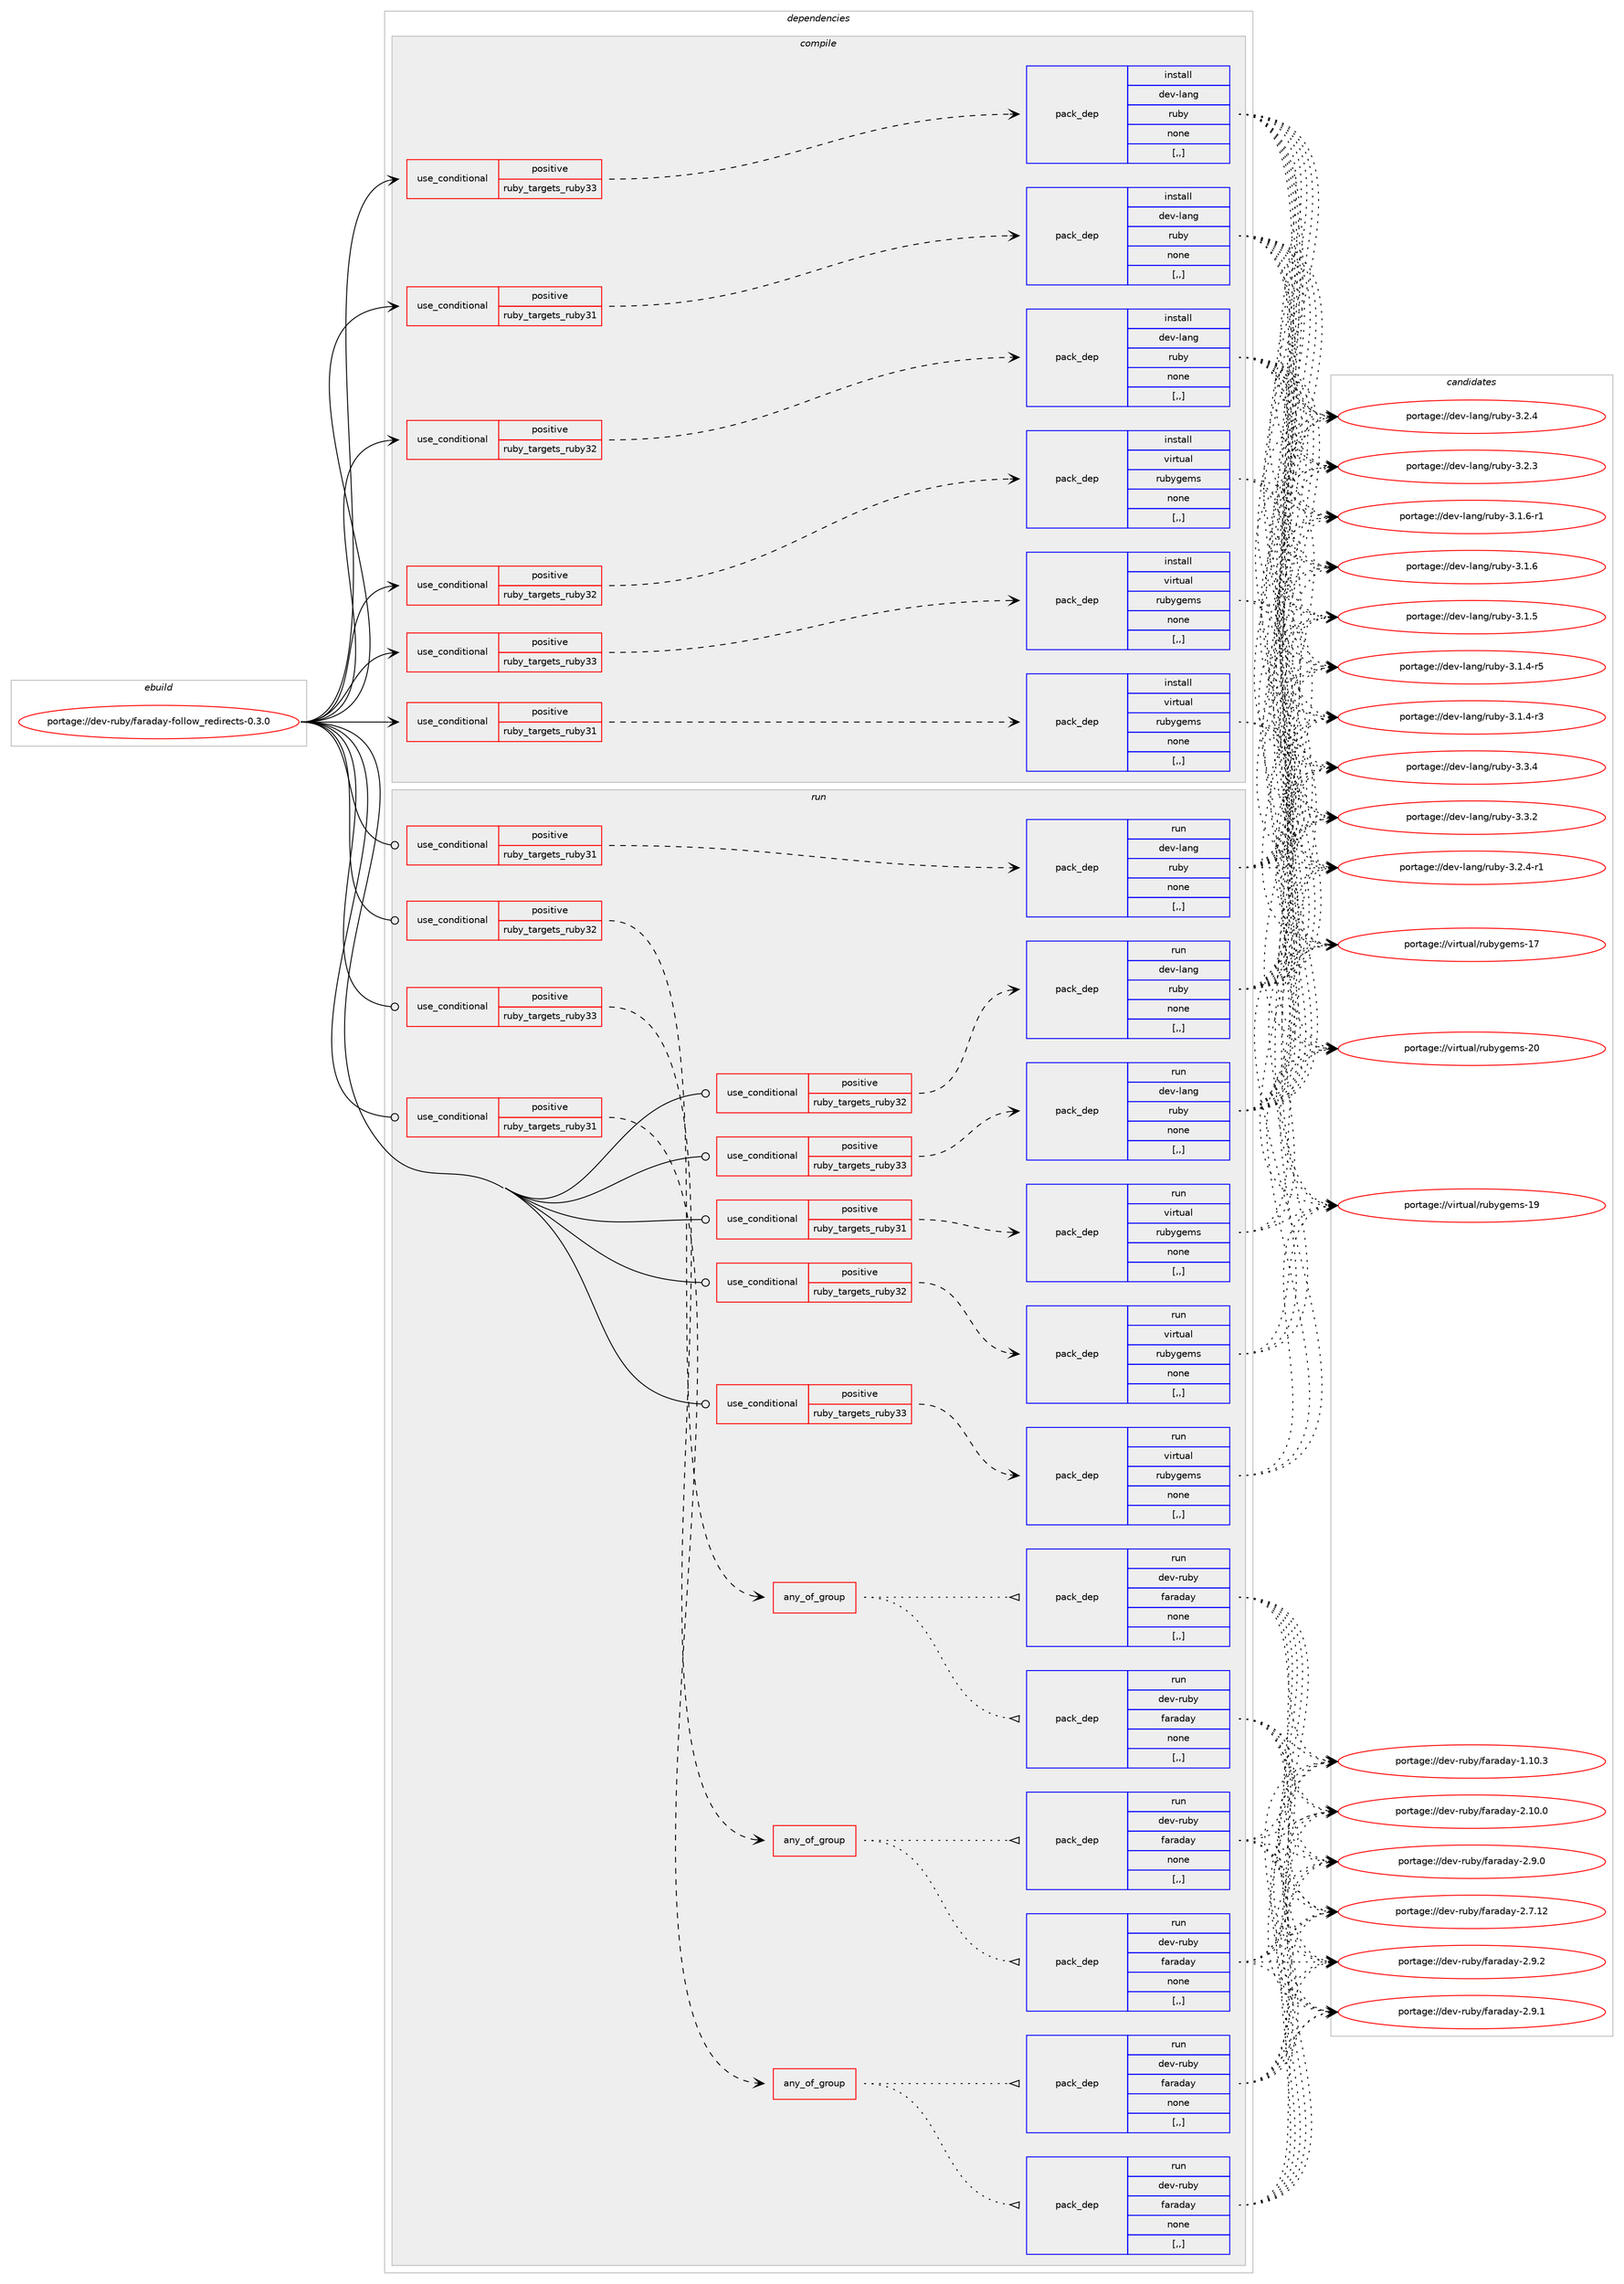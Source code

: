 digraph prolog {

# *************
# Graph options
# *************

newrank=true;
concentrate=true;
compound=true;
graph [rankdir=LR,fontname=Helvetica,fontsize=10,ranksep=1.5];#, ranksep=2.5, nodesep=0.2];
edge  [arrowhead=vee];
node  [fontname=Helvetica,fontsize=10];

# **********
# The ebuild
# **********

subgraph cluster_leftcol {
color=gray;
label=<<i>ebuild</i>>;
id [label="portage://dev-ruby/faraday-follow_redirects-0.3.0", color=red, width=4, href="../dev-ruby/faraday-follow_redirects-0.3.0.svg"];
}

# ****************
# The dependencies
# ****************

subgraph cluster_midcol {
color=gray;
label=<<i>dependencies</i>>;
subgraph cluster_compile {
fillcolor="#eeeeee";
style=filled;
label=<<i>compile</i>>;
subgraph cond47486 {
dependency183129 [label=<<TABLE BORDER="0" CELLBORDER="1" CELLSPACING="0" CELLPADDING="4"><TR><TD ROWSPAN="3" CELLPADDING="10">use_conditional</TD></TR><TR><TD>positive</TD></TR><TR><TD>ruby_targets_ruby31</TD></TR></TABLE>>, shape=none, color=red];
subgraph pack134314 {
dependency183130 [label=<<TABLE BORDER="0" CELLBORDER="1" CELLSPACING="0" CELLPADDING="4" WIDTH="220"><TR><TD ROWSPAN="6" CELLPADDING="30">pack_dep</TD></TR><TR><TD WIDTH="110">install</TD></TR><TR><TD>dev-lang</TD></TR><TR><TD>ruby</TD></TR><TR><TD>none</TD></TR><TR><TD>[,,]</TD></TR></TABLE>>, shape=none, color=blue];
}
dependency183129:e -> dependency183130:w [weight=20,style="dashed",arrowhead="vee"];
}
id:e -> dependency183129:w [weight=20,style="solid",arrowhead="vee"];
subgraph cond47487 {
dependency183131 [label=<<TABLE BORDER="0" CELLBORDER="1" CELLSPACING="0" CELLPADDING="4"><TR><TD ROWSPAN="3" CELLPADDING="10">use_conditional</TD></TR><TR><TD>positive</TD></TR><TR><TD>ruby_targets_ruby31</TD></TR></TABLE>>, shape=none, color=red];
subgraph pack134315 {
dependency183132 [label=<<TABLE BORDER="0" CELLBORDER="1" CELLSPACING="0" CELLPADDING="4" WIDTH="220"><TR><TD ROWSPAN="6" CELLPADDING="30">pack_dep</TD></TR><TR><TD WIDTH="110">install</TD></TR><TR><TD>virtual</TD></TR><TR><TD>rubygems</TD></TR><TR><TD>none</TD></TR><TR><TD>[,,]</TD></TR></TABLE>>, shape=none, color=blue];
}
dependency183131:e -> dependency183132:w [weight=20,style="dashed",arrowhead="vee"];
}
id:e -> dependency183131:w [weight=20,style="solid",arrowhead="vee"];
subgraph cond47488 {
dependency183133 [label=<<TABLE BORDER="0" CELLBORDER="1" CELLSPACING="0" CELLPADDING="4"><TR><TD ROWSPAN="3" CELLPADDING="10">use_conditional</TD></TR><TR><TD>positive</TD></TR><TR><TD>ruby_targets_ruby32</TD></TR></TABLE>>, shape=none, color=red];
subgraph pack134316 {
dependency183134 [label=<<TABLE BORDER="0" CELLBORDER="1" CELLSPACING="0" CELLPADDING="4" WIDTH="220"><TR><TD ROWSPAN="6" CELLPADDING="30">pack_dep</TD></TR><TR><TD WIDTH="110">install</TD></TR><TR><TD>dev-lang</TD></TR><TR><TD>ruby</TD></TR><TR><TD>none</TD></TR><TR><TD>[,,]</TD></TR></TABLE>>, shape=none, color=blue];
}
dependency183133:e -> dependency183134:w [weight=20,style="dashed",arrowhead="vee"];
}
id:e -> dependency183133:w [weight=20,style="solid",arrowhead="vee"];
subgraph cond47489 {
dependency183135 [label=<<TABLE BORDER="0" CELLBORDER="1" CELLSPACING="0" CELLPADDING="4"><TR><TD ROWSPAN="3" CELLPADDING="10">use_conditional</TD></TR><TR><TD>positive</TD></TR><TR><TD>ruby_targets_ruby32</TD></TR></TABLE>>, shape=none, color=red];
subgraph pack134317 {
dependency183136 [label=<<TABLE BORDER="0" CELLBORDER="1" CELLSPACING="0" CELLPADDING="4" WIDTH="220"><TR><TD ROWSPAN="6" CELLPADDING="30">pack_dep</TD></TR><TR><TD WIDTH="110">install</TD></TR><TR><TD>virtual</TD></TR><TR><TD>rubygems</TD></TR><TR><TD>none</TD></TR><TR><TD>[,,]</TD></TR></TABLE>>, shape=none, color=blue];
}
dependency183135:e -> dependency183136:w [weight=20,style="dashed",arrowhead="vee"];
}
id:e -> dependency183135:w [weight=20,style="solid",arrowhead="vee"];
subgraph cond47490 {
dependency183137 [label=<<TABLE BORDER="0" CELLBORDER="1" CELLSPACING="0" CELLPADDING="4"><TR><TD ROWSPAN="3" CELLPADDING="10">use_conditional</TD></TR><TR><TD>positive</TD></TR><TR><TD>ruby_targets_ruby33</TD></TR></TABLE>>, shape=none, color=red];
subgraph pack134318 {
dependency183138 [label=<<TABLE BORDER="0" CELLBORDER="1" CELLSPACING="0" CELLPADDING="4" WIDTH="220"><TR><TD ROWSPAN="6" CELLPADDING="30">pack_dep</TD></TR><TR><TD WIDTH="110">install</TD></TR><TR><TD>dev-lang</TD></TR><TR><TD>ruby</TD></TR><TR><TD>none</TD></TR><TR><TD>[,,]</TD></TR></TABLE>>, shape=none, color=blue];
}
dependency183137:e -> dependency183138:w [weight=20,style="dashed",arrowhead="vee"];
}
id:e -> dependency183137:w [weight=20,style="solid",arrowhead="vee"];
subgraph cond47491 {
dependency183139 [label=<<TABLE BORDER="0" CELLBORDER="1" CELLSPACING="0" CELLPADDING="4"><TR><TD ROWSPAN="3" CELLPADDING="10">use_conditional</TD></TR><TR><TD>positive</TD></TR><TR><TD>ruby_targets_ruby33</TD></TR></TABLE>>, shape=none, color=red];
subgraph pack134319 {
dependency183140 [label=<<TABLE BORDER="0" CELLBORDER="1" CELLSPACING="0" CELLPADDING="4" WIDTH="220"><TR><TD ROWSPAN="6" CELLPADDING="30">pack_dep</TD></TR><TR><TD WIDTH="110">install</TD></TR><TR><TD>virtual</TD></TR><TR><TD>rubygems</TD></TR><TR><TD>none</TD></TR><TR><TD>[,,]</TD></TR></TABLE>>, shape=none, color=blue];
}
dependency183139:e -> dependency183140:w [weight=20,style="dashed",arrowhead="vee"];
}
id:e -> dependency183139:w [weight=20,style="solid",arrowhead="vee"];
}
subgraph cluster_compileandrun {
fillcolor="#eeeeee";
style=filled;
label=<<i>compile and run</i>>;
}
subgraph cluster_run {
fillcolor="#eeeeee";
style=filled;
label=<<i>run</i>>;
subgraph cond47492 {
dependency183141 [label=<<TABLE BORDER="0" CELLBORDER="1" CELLSPACING="0" CELLPADDING="4"><TR><TD ROWSPAN="3" CELLPADDING="10">use_conditional</TD></TR><TR><TD>positive</TD></TR><TR><TD>ruby_targets_ruby31</TD></TR></TABLE>>, shape=none, color=red];
subgraph any1179 {
dependency183142 [label=<<TABLE BORDER="0" CELLBORDER="1" CELLSPACING="0" CELLPADDING="4"><TR><TD CELLPADDING="10">any_of_group</TD></TR></TABLE>>, shape=none, color=red];subgraph pack134320 {
dependency183143 [label=<<TABLE BORDER="0" CELLBORDER="1" CELLSPACING="0" CELLPADDING="4" WIDTH="220"><TR><TD ROWSPAN="6" CELLPADDING="30">pack_dep</TD></TR><TR><TD WIDTH="110">run</TD></TR><TR><TD>dev-ruby</TD></TR><TR><TD>faraday</TD></TR><TR><TD>none</TD></TR><TR><TD>[,,]</TD></TR></TABLE>>, shape=none, color=blue];
}
dependency183142:e -> dependency183143:w [weight=20,style="dotted",arrowhead="oinv"];
subgraph pack134321 {
dependency183144 [label=<<TABLE BORDER="0" CELLBORDER="1" CELLSPACING="0" CELLPADDING="4" WIDTH="220"><TR><TD ROWSPAN="6" CELLPADDING="30">pack_dep</TD></TR><TR><TD WIDTH="110">run</TD></TR><TR><TD>dev-ruby</TD></TR><TR><TD>faraday</TD></TR><TR><TD>none</TD></TR><TR><TD>[,,]</TD></TR></TABLE>>, shape=none, color=blue];
}
dependency183142:e -> dependency183144:w [weight=20,style="dotted",arrowhead="oinv"];
}
dependency183141:e -> dependency183142:w [weight=20,style="dashed",arrowhead="vee"];
}
id:e -> dependency183141:w [weight=20,style="solid",arrowhead="odot"];
subgraph cond47493 {
dependency183145 [label=<<TABLE BORDER="0" CELLBORDER="1" CELLSPACING="0" CELLPADDING="4"><TR><TD ROWSPAN="3" CELLPADDING="10">use_conditional</TD></TR><TR><TD>positive</TD></TR><TR><TD>ruby_targets_ruby31</TD></TR></TABLE>>, shape=none, color=red];
subgraph pack134322 {
dependency183146 [label=<<TABLE BORDER="0" CELLBORDER="1" CELLSPACING="0" CELLPADDING="4" WIDTH="220"><TR><TD ROWSPAN="6" CELLPADDING="30">pack_dep</TD></TR><TR><TD WIDTH="110">run</TD></TR><TR><TD>dev-lang</TD></TR><TR><TD>ruby</TD></TR><TR><TD>none</TD></TR><TR><TD>[,,]</TD></TR></TABLE>>, shape=none, color=blue];
}
dependency183145:e -> dependency183146:w [weight=20,style="dashed",arrowhead="vee"];
}
id:e -> dependency183145:w [weight=20,style="solid",arrowhead="odot"];
subgraph cond47494 {
dependency183147 [label=<<TABLE BORDER="0" CELLBORDER="1" CELLSPACING="0" CELLPADDING="4"><TR><TD ROWSPAN="3" CELLPADDING="10">use_conditional</TD></TR><TR><TD>positive</TD></TR><TR><TD>ruby_targets_ruby31</TD></TR></TABLE>>, shape=none, color=red];
subgraph pack134323 {
dependency183148 [label=<<TABLE BORDER="0" CELLBORDER="1" CELLSPACING="0" CELLPADDING="4" WIDTH="220"><TR><TD ROWSPAN="6" CELLPADDING="30">pack_dep</TD></TR><TR><TD WIDTH="110">run</TD></TR><TR><TD>virtual</TD></TR><TR><TD>rubygems</TD></TR><TR><TD>none</TD></TR><TR><TD>[,,]</TD></TR></TABLE>>, shape=none, color=blue];
}
dependency183147:e -> dependency183148:w [weight=20,style="dashed",arrowhead="vee"];
}
id:e -> dependency183147:w [weight=20,style="solid",arrowhead="odot"];
subgraph cond47495 {
dependency183149 [label=<<TABLE BORDER="0" CELLBORDER="1" CELLSPACING="0" CELLPADDING="4"><TR><TD ROWSPAN="3" CELLPADDING="10">use_conditional</TD></TR><TR><TD>positive</TD></TR><TR><TD>ruby_targets_ruby32</TD></TR></TABLE>>, shape=none, color=red];
subgraph any1180 {
dependency183150 [label=<<TABLE BORDER="0" CELLBORDER="1" CELLSPACING="0" CELLPADDING="4"><TR><TD CELLPADDING="10">any_of_group</TD></TR></TABLE>>, shape=none, color=red];subgraph pack134324 {
dependency183151 [label=<<TABLE BORDER="0" CELLBORDER="1" CELLSPACING="0" CELLPADDING="4" WIDTH="220"><TR><TD ROWSPAN="6" CELLPADDING="30">pack_dep</TD></TR><TR><TD WIDTH="110">run</TD></TR><TR><TD>dev-ruby</TD></TR><TR><TD>faraday</TD></TR><TR><TD>none</TD></TR><TR><TD>[,,]</TD></TR></TABLE>>, shape=none, color=blue];
}
dependency183150:e -> dependency183151:w [weight=20,style="dotted",arrowhead="oinv"];
subgraph pack134325 {
dependency183152 [label=<<TABLE BORDER="0" CELLBORDER="1" CELLSPACING="0" CELLPADDING="4" WIDTH="220"><TR><TD ROWSPAN="6" CELLPADDING="30">pack_dep</TD></TR><TR><TD WIDTH="110">run</TD></TR><TR><TD>dev-ruby</TD></TR><TR><TD>faraday</TD></TR><TR><TD>none</TD></TR><TR><TD>[,,]</TD></TR></TABLE>>, shape=none, color=blue];
}
dependency183150:e -> dependency183152:w [weight=20,style="dotted",arrowhead="oinv"];
}
dependency183149:e -> dependency183150:w [weight=20,style="dashed",arrowhead="vee"];
}
id:e -> dependency183149:w [weight=20,style="solid",arrowhead="odot"];
subgraph cond47496 {
dependency183153 [label=<<TABLE BORDER="0" CELLBORDER="1" CELLSPACING="0" CELLPADDING="4"><TR><TD ROWSPAN="3" CELLPADDING="10">use_conditional</TD></TR><TR><TD>positive</TD></TR><TR><TD>ruby_targets_ruby32</TD></TR></TABLE>>, shape=none, color=red];
subgraph pack134326 {
dependency183154 [label=<<TABLE BORDER="0" CELLBORDER="1" CELLSPACING="0" CELLPADDING="4" WIDTH="220"><TR><TD ROWSPAN="6" CELLPADDING="30">pack_dep</TD></TR><TR><TD WIDTH="110">run</TD></TR><TR><TD>dev-lang</TD></TR><TR><TD>ruby</TD></TR><TR><TD>none</TD></TR><TR><TD>[,,]</TD></TR></TABLE>>, shape=none, color=blue];
}
dependency183153:e -> dependency183154:w [weight=20,style="dashed",arrowhead="vee"];
}
id:e -> dependency183153:w [weight=20,style="solid",arrowhead="odot"];
subgraph cond47497 {
dependency183155 [label=<<TABLE BORDER="0" CELLBORDER="1" CELLSPACING="0" CELLPADDING="4"><TR><TD ROWSPAN="3" CELLPADDING="10">use_conditional</TD></TR><TR><TD>positive</TD></TR><TR><TD>ruby_targets_ruby32</TD></TR></TABLE>>, shape=none, color=red];
subgraph pack134327 {
dependency183156 [label=<<TABLE BORDER="0" CELLBORDER="1" CELLSPACING="0" CELLPADDING="4" WIDTH="220"><TR><TD ROWSPAN="6" CELLPADDING="30">pack_dep</TD></TR><TR><TD WIDTH="110">run</TD></TR><TR><TD>virtual</TD></TR><TR><TD>rubygems</TD></TR><TR><TD>none</TD></TR><TR><TD>[,,]</TD></TR></TABLE>>, shape=none, color=blue];
}
dependency183155:e -> dependency183156:w [weight=20,style="dashed",arrowhead="vee"];
}
id:e -> dependency183155:w [weight=20,style="solid",arrowhead="odot"];
subgraph cond47498 {
dependency183157 [label=<<TABLE BORDER="0" CELLBORDER="1" CELLSPACING="0" CELLPADDING="4"><TR><TD ROWSPAN="3" CELLPADDING="10">use_conditional</TD></TR><TR><TD>positive</TD></TR><TR><TD>ruby_targets_ruby33</TD></TR></TABLE>>, shape=none, color=red];
subgraph any1181 {
dependency183158 [label=<<TABLE BORDER="0" CELLBORDER="1" CELLSPACING="0" CELLPADDING="4"><TR><TD CELLPADDING="10">any_of_group</TD></TR></TABLE>>, shape=none, color=red];subgraph pack134328 {
dependency183159 [label=<<TABLE BORDER="0" CELLBORDER="1" CELLSPACING="0" CELLPADDING="4" WIDTH="220"><TR><TD ROWSPAN="6" CELLPADDING="30">pack_dep</TD></TR><TR><TD WIDTH="110">run</TD></TR><TR><TD>dev-ruby</TD></TR><TR><TD>faraday</TD></TR><TR><TD>none</TD></TR><TR><TD>[,,]</TD></TR></TABLE>>, shape=none, color=blue];
}
dependency183158:e -> dependency183159:w [weight=20,style="dotted",arrowhead="oinv"];
subgraph pack134329 {
dependency183160 [label=<<TABLE BORDER="0" CELLBORDER="1" CELLSPACING="0" CELLPADDING="4" WIDTH="220"><TR><TD ROWSPAN="6" CELLPADDING="30">pack_dep</TD></TR><TR><TD WIDTH="110">run</TD></TR><TR><TD>dev-ruby</TD></TR><TR><TD>faraday</TD></TR><TR><TD>none</TD></TR><TR><TD>[,,]</TD></TR></TABLE>>, shape=none, color=blue];
}
dependency183158:e -> dependency183160:w [weight=20,style="dotted",arrowhead="oinv"];
}
dependency183157:e -> dependency183158:w [weight=20,style="dashed",arrowhead="vee"];
}
id:e -> dependency183157:w [weight=20,style="solid",arrowhead="odot"];
subgraph cond47499 {
dependency183161 [label=<<TABLE BORDER="0" CELLBORDER="1" CELLSPACING="0" CELLPADDING="4"><TR><TD ROWSPAN="3" CELLPADDING="10">use_conditional</TD></TR><TR><TD>positive</TD></TR><TR><TD>ruby_targets_ruby33</TD></TR></TABLE>>, shape=none, color=red];
subgraph pack134330 {
dependency183162 [label=<<TABLE BORDER="0" CELLBORDER="1" CELLSPACING="0" CELLPADDING="4" WIDTH="220"><TR><TD ROWSPAN="6" CELLPADDING="30">pack_dep</TD></TR><TR><TD WIDTH="110">run</TD></TR><TR><TD>dev-lang</TD></TR><TR><TD>ruby</TD></TR><TR><TD>none</TD></TR><TR><TD>[,,]</TD></TR></TABLE>>, shape=none, color=blue];
}
dependency183161:e -> dependency183162:w [weight=20,style="dashed",arrowhead="vee"];
}
id:e -> dependency183161:w [weight=20,style="solid",arrowhead="odot"];
subgraph cond47500 {
dependency183163 [label=<<TABLE BORDER="0" CELLBORDER="1" CELLSPACING="0" CELLPADDING="4"><TR><TD ROWSPAN="3" CELLPADDING="10">use_conditional</TD></TR><TR><TD>positive</TD></TR><TR><TD>ruby_targets_ruby33</TD></TR></TABLE>>, shape=none, color=red];
subgraph pack134331 {
dependency183164 [label=<<TABLE BORDER="0" CELLBORDER="1" CELLSPACING="0" CELLPADDING="4" WIDTH="220"><TR><TD ROWSPAN="6" CELLPADDING="30">pack_dep</TD></TR><TR><TD WIDTH="110">run</TD></TR><TR><TD>virtual</TD></TR><TR><TD>rubygems</TD></TR><TR><TD>none</TD></TR><TR><TD>[,,]</TD></TR></TABLE>>, shape=none, color=blue];
}
dependency183163:e -> dependency183164:w [weight=20,style="dashed",arrowhead="vee"];
}
id:e -> dependency183163:w [weight=20,style="solid",arrowhead="odot"];
}
}

# **************
# The candidates
# **************

subgraph cluster_choices {
rank=same;
color=gray;
label=<<i>candidates</i>>;

subgraph choice134314 {
color=black;
nodesep=1;
choice10010111845108971101034711411798121455146514652 [label="portage://dev-lang/ruby-3.3.4", color=red, width=4,href="../dev-lang/ruby-3.3.4.svg"];
choice10010111845108971101034711411798121455146514650 [label="portage://dev-lang/ruby-3.3.2", color=red, width=4,href="../dev-lang/ruby-3.3.2.svg"];
choice100101118451089711010347114117981214551465046524511449 [label="portage://dev-lang/ruby-3.2.4-r1", color=red, width=4,href="../dev-lang/ruby-3.2.4-r1.svg"];
choice10010111845108971101034711411798121455146504652 [label="portage://dev-lang/ruby-3.2.4", color=red, width=4,href="../dev-lang/ruby-3.2.4.svg"];
choice10010111845108971101034711411798121455146504651 [label="portage://dev-lang/ruby-3.2.3", color=red, width=4,href="../dev-lang/ruby-3.2.3.svg"];
choice100101118451089711010347114117981214551464946544511449 [label="portage://dev-lang/ruby-3.1.6-r1", color=red, width=4,href="../dev-lang/ruby-3.1.6-r1.svg"];
choice10010111845108971101034711411798121455146494654 [label="portage://dev-lang/ruby-3.1.6", color=red, width=4,href="../dev-lang/ruby-3.1.6.svg"];
choice10010111845108971101034711411798121455146494653 [label="portage://dev-lang/ruby-3.1.5", color=red, width=4,href="../dev-lang/ruby-3.1.5.svg"];
choice100101118451089711010347114117981214551464946524511453 [label="portage://dev-lang/ruby-3.1.4-r5", color=red, width=4,href="../dev-lang/ruby-3.1.4-r5.svg"];
choice100101118451089711010347114117981214551464946524511451 [label="portage://dev-lang/ruby-3.1.4-r3", color=red, width=4,href="../dev-lang/ruby-3.1.4-r3.svg"];
dependency183130:e -> choice10010111845108971101034711411798121455146514652:w [style=dotted,weight="100"];
dependency183130:e -> choice10010111845108971101034711411798121455146514650:w [style=dotted,weight="100"];
dependency183130:e -> choice100101118451089711010347114117981214551465046524511449:w [style=dotted,weight="100"];
dependency183130:e -> choice10010111845108971101034711411798121455146504652:w [style=dotted,weight="100"];
dependency183130:e -> choice10010111845108971101034711411798121455146504651:w [style=dotted,weight="100"];
dependency183130:e -> choice100101118451089711010347114117981214551464946544511449:w [style=dotted,weight="100"];
dependency183130:e -> choice10010111845108971101034711411798121455146494654:w [style=dotted,weight="100"];
dependency183130:e -> choice10010111845108971101034711411798121455146494653:w [style=dotted,weight="100"];
dependency183130:e -> choice100101118451089711010347114117981214551464946524511453:w [style=dotted,weight="100"];
dependency183130:e -> choice100101118451089711010347114117981214551464946524511451:w [style=dotted,weight="100"];
}
subgraph choice134315 {
color=black;
nodesep=1;
choice118105114116117971084711411798121103101109115455048 [label="portage://virtual/rubygems-20", color=red, width=4,href="../virtual/rubygems-20.svg"];
choice118105114116117971084711411798121103101109115454957 [label="portage://virtual/rubygems-19", color=red, width=4,href="../virtual/rubygems-19.svg"];
choice118105114116117971084711411798121103101109115454955 [label="portage://virtual/rubygems-17", color=red, width=4,href="../virtual/rubygems-17.svg"];
dependency183132:e -> choice118105114116117971084711411798121103101109115455048:w [style=dotted,weight="100"];
dependency183132:e -> choice118105114116117971084711411798121103101109115454957:w [style=dotted,weight="100"];
dependency183132:e -> choice118105114116117971084711411798121103101109115454955:w [style=dotted,weight="100"];
}
subgraph choice134316 {
color=black;
nodesep=1;
choice10010111845108971101034711411798121455146514652 [label="portage://dev-lang/ruby-3.3.4", color=red, width=4,href="../dev-lang/ruby-3.3.4.svg"];
choice10010111845108971101034711411798121455146514650 [label="portage://dev-lang/ruby-3.3.2", color=red, width=4,href="../dev-lang/ruby-3.3.2.svg"];
choice100101118451089711010347114117981214551465046524511449 [label="portage://dev-lang/ruby-3.2.4-r1", color=red, width=4,href="../dev-lang/ruby-3.2.4-r1.svg"];
choice10010111845108971101034711411798121455146504652 [label="portage://dev-lang/ruby-3.2.4", color=red, width=4,href="../dev-lang/ruby-3.2.4.svg"];
choice10010111845108971101034711411798121455146504651 [label="portage://dev-lang/ruby-3.2.3", color=red, width=4,href="../dev-lang/ruby-3.2.3.svg"];
choice100101118451089711010347114117981214551464946544511449 [label="portage://dev-lang/ruby-3.1.6-r1", color=red, width=4,href="../dev-lang/ruby-3.1.6-r1.svg"];
choice10010111845108971101034711411798121455146494654 [label="portage://dev-lang/ruby-3.1.6", color=red, width=4,href="../dev-lang/ruby-3.1.6.svg"];
choice10010111845108971101034711411798121455146494653 [label="portage://dev-lang/ruby-3.1.5", color=red, width=4,href="../dev-lang/ruby-3.1.5.svg"];
choice100101118451089711010347114117981214551464946524511453 [label="portage://dev-lang/ruby-3.1.4-r5", color=red, width=4,href="../dev-lang/ruby-3.1.4-r5.svg"];
choice100101118451089711010347114117981214551464946524511451 [label="portage://dev-lang/ruby-3.1.4-r3", color=red, width=4,href="../dev-lang/ruby-3.1.4-r3.svg"];
dependency183134:e -> choice10010111845108971101034711411798121455146514652:w [style=dotted,weight="100"];
dependency183134:e -> choice10010111845108971101034711411798121455146514650:w [style=dotted,weight="100"];
dependency183134:e -> choice100101118451089711010347114117981214551465046524511449:w [style=dotted,weight="100"];
dependency183134:e -> choice10010111845108971101034711411798121455146504652:w [style=dotted,weight="100"];
dependency183134:e -> choice10010111845108971101034711411798121455146504651:w [style=dotted,weight="100"];
dependency183134:e -> choice100101118451089711010347114117981214551464946544511449:w [style=dotted,weight="100"];
dependency183134:e -> choice10010111845108971101034711411798121455146494654:w [style=dotted,weight="100"];
dependency183134:e -> choice10010111845108971101034711411798121455146494653:w [style=dotted,weight="100"];
dependency183134:e -> choice100101118451089711010347114117981214551464946524511453:w [style=dotted,weight="100"];
dependency183134:e -> choice100101118451089711010347114117981214551464946524511451:w [style=dotted,weight="100"];
}
subgraph choice134317 {
color=black;
nodesep=1;
choice118105114116117971084711411798121103101109115455048 [label="portage://virtual/rubygems-20", color=red, width=4,href="../virtual/rubygems-20.svg"];
choice118105114116117971084711411798121103101109115454957 [label="portage://virtual/rubygems-19", color=red, width=4,href="../virtual/rubygems-19.svg"];
choice118105114116117971084711411798121103101109115454955 [label="portage://virtual/rubygems-17", color=red, width=4,href="../virtual/rubygems-17.svg"];
dependency183136:e -> choice118105114116117971084711411798121103101109115455048:w [style=dotted,weight="100"];
dependency183136:e -> choice118105114116117971084711411798121103101109115454957:w [style=dotted,weight="100"];
dependency183136:e -> choice118105114116117971084711411798121103101109115454955:w [style=dotted,weight="100"];
}
subgraph choice134318 {
color=black;
nodesep=1;
choice10010111845108971101034711411798121455146514652 [label="portage://dev-lang/ruby-3.3.4", color=red, width=4,href="../dev-lang/ruby-3.3.4.svg"];
choice10010111845108971101034711411798121455146514650 [label="portage://dev-lang/ruby-3.3.2", color=red, width=4,href="../dev-lang/ruby-3.3.2.svg"];
choice100101118451089711010347114117981214551465046524511449 [label="portage://dev-lang/ruby-3.2.4-r1", color=red, width=4,href="../dev-lang/ruby-3.2.4-r1.svg"];
choice10010111845108971101034711411798121455146504652 [label="portage://dev-lang/ruby-3.2.4", color=red, width=4,href="../dev-lang/ruby-3.2.4.svg"];
choice10010111845108971101034711411798121455146504651 [label="portage://dev-lang/ruby-3.2.3", color=red, width=4,href="../dev-lang/ruby-3.2.3.svg"];
choice100101118451089711010347114117981214551464946544511449 [label="portage://dev-lang/ruby-3.1.6-r1", color=red, width=4,href="../dev-lang/ruby-3.1.6-r1.svg"];
choice10010111845108971101034711411798121455146494654 [label="portage://dev-lang/ruby-3.1.6", color=red, width=4,href="../dev-lang/ruby-3.1.6.svg"];
choice10010111845108971101034711411798121455146494653 [label="portage://dev-lang/ruby-3.1.5", color=red, width=4,href="../dev-lang/ruby-3.1.5.svg"];
choice100101118451089711010347114117981214551464946524511453 [label="portage://dev-lang/ruby-3.1.4-r5", color=red, width=4,href="../dev-lang/ruby-3.1.4-r5.svg"];
choice100101118451089711010347114117981214551464946524511451 [label="portage://dev-lang/ruby-3.1.4-r3", color=red, width=4,href="../dev-lang/ruby-3.1.4-r3.svg"];
dependency183138:e -> choice10010111845108971101034711411798121455146514652:w [style=dotted,weight="100"];
dependency183138:e -> choice10010111845108971101034711411798121455146514650:w [style=dotted,weight="100"];
dependency183138:e -> choice100101118451089711010347114117981214551465046524511449:w [style=dotted,weight="100"];
dependency183138:e -> choice10010111845108971101034711411798121455146504652:w [style=dotted,weight="100"];
dependency183138:e -> choice10010111845108971101034711411798121455146504651:w [style=dotted,weight="100"];
dependency183138:e -> choice100101118451089711010347114117981214551464946544511449:w [style=dotted,weight="100"];
dependency183138:e -> choice10010111845108971101034711411798121455146494654:w [style=dotted,weight="100"];
dependency183138:e -> choice10010111845108971101034711411798121455146494653:w [style=dotted,weight="100"];
dependency183138:e -> choice100101118451089711010347114117981214551464946524511453:w [style=dotted,weight="100"];
dependency183138:e -> choice100101118451089711010347114117981214551464946524511451:w [style=dotted,weight="100"];
}
subgraph choice134319 {
color=black;
nodesep=1;
choice118105114116117971084711411798121103101109115455048 [label="portage://virtual/rubygems-20", color=red, width=4,href="../virtual/rubygems-20.svg"];
choice118105114116117971084711411798121103101109115454957 [label="portage://virtual/rubygems-19", color=red, width=4,href="../virtual/rubygems-19.svg"];
choice118105114116117971084711411798121103101109115454955 [label="portage://virtual/rubygems-17", color=red, width=4,href="../virtual/rubygems-17.svg"];
dependency183140:e -> choice118105114116117971084711411798121103101109115455048:w [style=dotted,weight="100"];
dependency183140:e -> choice118105114116117971084711411798121103101109115454957:w [style=dotted,weight="100"];
dependency183140:e -> choice118105114116117971084711411798121103101109115454955:w [style=dotted,weight="100"];
}
subgraph choice134320 {
color=black;
nodesep=1;
choice10010111845114117981214710297114971009712145504649484648 [label="portage://dev-ruby/faraday-2.10.0", color=red, width=4,href="../dev-ruby/faraday-2.10.0.svg"];
choice100101118451141179812147102971149710097121455046574650 [label="portage://dev-ruby/faraday-2.9.2", color=red, width=4,href="../dev-ruby/faraday-2.9.2.svg"];
choice100101118451141179812147102971149710097121455046574649 [label="portage://dev-ruby/faraday-2.9.1", color=red, width=4,href="../dev-ruby/faraday-2.9.1.svg"];
choice100101118451141179812147102971149710097121455046574648 [label="portage://dev-ruby/faraday-2.9.0", color=red, width=4,href="../dev-ruby/faraday-2.9.0.svg"];
choice10010111845114117981214710297114971009712145504655464950 [label="portage://dev-ruby/faraday-2.7.12", color=red, width=4,href="../dev-ruby/faraday-2.7.12.svg"];
choice10010111845114117981214710297114971009712145494649484651 [label="portage://dev-ruby/faraday-1.10.3", color=red, width=4,href="../dev-ruby/faraday-1.10.3.svg"];
dependency183143:e -> choice10010111845114117981214710297114971009712145504649484648:w [style=dotted,weight="100"];
dependency183143:e -> choice100101118451141179812147102971149710097121455046574650:w [style=dotted,weight="100"];
dependency183143:e -> choice100101118451141179812147102971149710097121455046574649:w [style=dotted,weight="100"];
dependency183143:e -> choice100101118451141179812147102971149710097121455046574648:w [style=dotted,weight="100"];
dependency183143:e -> choice10010111845114117981214710297114971009712145504655464950:w [style=dotted,weight="100"];
dependency183143:e -> choice10010111845114117981214710297114971009712145494649484651:w [style=dotted,weight="100"];
}
subgraph choice134321 {
color=black;
nodesep=1;
choice10010111845114117981214710297114971009712145504649484648 [label="portage://dev-ruby/faraday-2.10.0", color=red, width=4,href="../dev-ruby/faraday-2.10.0.svg"];
choice100101118451141179812147102971149710097121455046574650 [label="portage://dev-ruby/faraday-2.9.2", color=red, width=4,href="../dev-ruby/faraday-2.9.2.svg"];
choice100101118451141179812147102971149710097121455046574649 [label="portage://dev-ruby/faraday-2.9.1", color=red, width=4,href="../dev-ruby/faraday-2.9.1.svg"];
choice100101118451141179812147102971149710097121455046574648 [label="portage://dev-ruby/faraday-2.9.0", color=red, width=4,href="../dev-ruby/faraday-2.9.0.svg"];
choice10010111845114117981214710297114971009712145504655464950 [label="portage://dev-ruby/faraday-2.7.12", color=red, width=4,href="../dev-ruby/faraday-2.7.12.svg"];
choice10010111845114117981214710297114971009712145494649484651 [label="portage://dev-ruby/faraday-1.10.3", color=red, width=4,href="../dev-ruby/faraday-1.10.3.svg"];
dependency183144:e -> choice10010111845114117981214710297114971009712145504649484648:w [style=dotted,weight="100"];
dependency183144:e -> choice100101118451141179812147102971149710097121455046574650:w [style=dotted,weight="100"];
dependency183144:e -> choice100101118451141179812147102971149710097121455046574649:w [style=dotted,weight="100"];
dependency183144:e -> choice100101118451141179812147102971149710097121455046574648:w [style=dotted,weight="100"];
dependency183144:e -> choice10010111845114117981214710297114971009712145504655464950:w [style=dotted,weight="100"];
dependency183144:e -> choice10010111845114117981214710297114971009712145494649484651:w [style=dotted,weight="100"];
}
subgraph choice134322 {
color=black;
nodesep=1;
choice10010111845108971101034711411798121455146514652 [label="portage://dev-lang/ruby-3.3.4", color=red, width=4,href="../dev-lang/ruby-3.3.4.svg"];
choice10010111845108971101034711411798121455146514650 [label="portage://dev-lang/ruby-3.3.2", color=red, width=4,href="../dev-lang/ruby-3.3.2.svg"];
choice100101118451089711010347114117981214551465046524511449 [label="portage://dev-lang/ruby-3.2.4-r1", color=red, width=4,href="../dev-lang/ruby-3.2.4-r1.svg"];
choice10010111845108971101034711411798121455146504652 [label="portage://dev-lang/ruby-3.2.4", color=red, width=4,href="../dev-lang/ruby-3.2.4.svg"];
choice10010111845108971101034711411798121455146504651 [label="portage://dev-lang/ruby-3.2.3", color=red, width=4,href="../dev-lang/ruby-3.2.3.svg"];
choice100101118451089711010347114117981214551464946544511449 [label="portage://dev-lang/ruby-3.1.6-r1", color=red, width=4,href="../dev-lang/ruby-3.1.6-r1.svg"];
choice10010111845108971101034711411798121455146494654 [label="portage://dev-lang/ruby-3.1.6", color=red, width=4,href="../dev-lang/ruby-3.1.6.svg"];
choice10010111845108971101034711411798121455146494653 [label="portage://dev-lang/ruby-3.1.5", color=red, width=4,href="../dev-lang/ruby-3.1.5.svg"];
choice100101118451089711010347114117981214551464946524511453 [label="portage://dev-lang/ruby-3.1.4-r5", color=red, width=4,href="../dev-lang/ruby-3.1.4-r5.svg"];
choice100101118451089711010347114117981214551464946524511451 [label="portage://dev-lang/ruby-3.1.4-r3", color=red, width=4,href="../dev-lang/ruby-3.1.4-r3.svg"];
dependency183146:e -> choice10010111845108971101034711411798121455146514652:w [style=dotted,weight="100"];
dependency183146:e -> choice10010111845108971101034711411798121455146514650:w [style=dotted,weight="100"];
dependency183146:e -> choice100101118451089711010347114117981214551465046524511449:w [style=dotted,weight="100"];
dependency183146:e -> choice10010111845108971101034711411798121455146504652:w [style=dotted,weight="100"];
dependency183146:e -> choice10010111845108971101034711411798121455146504651:w [style=dotted,weight="100"];
dependency183146:e -> choice100101118451089711010347114117981214551464946544511449:w [style=dotted,weight="100"];
dependency183146:e -> choice10010111845108971101034711411798121455146494654:w [style=dotted,weight="100"];
dependency183146:e -> choice10010111845108971101034711411798121455146494653:w [style=dotted,weight="100"];
dependency183146:e -> choice100101118451089711010347114117981214551464946524511453:w [style=dotted,weight="100"];
dependency183146:e -> choice100101118451089711010347114117981214551464946524511451:w [style=dotted,weight="100"];
}
subgraph choice134323 {
color=black;
nodesep=1;
choice118105114116117971084711411798121103101109115455048 [label="portage://virtual/rubygems-20", color=red, width=4,href="../virtual/rubygems-20.svg"];
choice118105114116117971084711411798121103101109115454957 [label="portage://virtual/rubygems-19", color=red, width=4,href="../virtual/rubygems-19.svg"];
choice118105114116117971084711411798121103101109115454955 [label="portage://virtual/rubygems-17", color=red, width=4,href="../virtual/rubygems-17.svg"];
dependency183148:e -> choice118105114116117971084711411798121103101109115455048:w [style=dotted,weight="100"];
dependency183148:e -> choice118105114116117971084711411798121103101109115454957:w [style=dotted,weight="100"];
dependency183148:e -> choice118105114116117971084711411798121103101109115454955:w [style=dotted,weight="100"];
}
subgraph choice134324 {
color=black;
nodesep=1;
choice10010111845114117981214710297114971009712145504649484648 [label="portage://dev-ruby/faraday-2.10.0", color=red, width=4,href="../dev-ruby/faraday-2.10.0.svg"];
choice100101118451141179812147102971149710097121455046574650 [label="portage://dev-ruby/faraday-2.9.2", color=red, width=4,href="../dev-ruby/faraday-2.9.2.svg"];
choice100101118451141179812147102971149710097121455046574649 [label="portage://dev-ruby/faraday-2.9.1", color=red, width=4,href="../dev-ruby/faraday-2.9.1.svg"];
choice100101118451141179812147102971149710097121455046574648 [label="portage://dev-ruby/faraday-2.9.0", color=red, width=4,href="../dev-ruby/faraday-2.9.0.svg"];
choice10010111845114117981214710297114971009712145504655464950 [label="portage://dev-ruby/faraday-2.7.12", color=red, width=4,href="../dev-ruby/faraday-2.7.12.svg"];
choice10010111845114117981214710297114971009712145494649484651 [label="portage://dev-ruby/faraday-1.10.3", color=red, width=4,href="../dev-ruby/faraday-1.10.3.svg"];
dependency183151:e -> choice10010111845114117981214710297114971009712145504649484648:w [style=dotted,weight="100"];
dependency183151:e -> choice100101118451141179812147102971149710097121455046574650:w [style=dotted,weight="100"];
dependency183151:e -> choice100101118451141179812147102971149710097121455046574649:w [style=dotted,weight="100"];
dependency183151:e -> choice100101118451141179812147102971149710097121455046574648:w [style=dotted,weight="100"];
dependency183151:e -> choice10010111845114117981214710297114971009712145504655464950:w [style=dotted,weight="100"];
dependency183151:e -> choice10010111845114117981214710297114971009712145494649484651:w [style=dotted,weight="100"];
}
subgraph choice134325 {
color=black;
nodesep=1;
choice10010111845114117981214710297114971009712145504649484648 [label="portage://dev-ruby/faraday-2.10.0", color=red, width=4,href="../dev-ruby/faraday-2.10.0.svg"];
choice100101118451141179812147102971149710097121455046574650 [label="portage://dev-ruby/faraday-2.9.2", color=red, width=4,href="../dev-ruby/faraday-2.9.2.svg"];
choice100101118451141179812147102971149710097121455046574649 [label="portage://dev-ruby/faraday-2.9.1", color=red, width=4,href="../dev-ruby/faraday-2.9.1.svg"];
choice100101118451141179812147102971149710097121455046574648 [label="portage://dev-ruby/faraday-2.9.0", color=red, width=4,href="../dev-ruby/faraday-2.9.0.svg"];
choice10010111845114117981214710297114971009712145504655464950 [label="portage://dev-ruby/faraday-2.7.12", color=red, width=4,href="../dev-ruby/faraday-2.7.12.svg"];
choice10010111845114117981214710297114971009712145494649484651 [label="portage://dev-ruby/faraday-1.10.3", color=red, width=4,href="../dev-ruby/faraday-1.10.3.svg"];
dependency183152:e -> choice10010111845114117981214710297114971009712145504649484648:w [style=dotted,weight="100"];
dependency183152:e -> choice100101118451141179812147102971149710097121455046574650:w [style=dotted,weight="100"];
dependency183152:e -> choice100101118451141179812147102971149710097121455046574649:w [style=dotted,weight="100"];
dependency183152:e -> choice100101118451141179812147102971149710097121455046574648:w [style=dotted,weight="100"];
dependency183152:e -> choice10010111845114117981214710297114971009712145504655464950:w [style=dotted,weight="100"];
dependency183152:e -> choice10010111845114117981214710297114971009712145494649484651:w [style=dotted,weight="100"];
}
subgraph choice134326 {
color=black;
nodesep=1;
choice10010111845108971101034711411798121455146514652 [label="portage://dev-lang/ruby-3.3.4", color=red, width=4,href="../dev-lang/ruby-3.3.4.svg"];
choice10010111845108971101034711411798121455146514650 [label="portage://dev-lang/ruby-3.3.2", color=red, width=4,href="../dev-lang/ruby-3.3.2.svg"];
choice100101118451089711010347114117981214551465046524511449 [label="portage://dev-lang/ruby-3.2.4-r1", color=red, width=4,href="../dev-lang/ruby-3.2.4-r1.svg"];
choice10010111845108971101034711411798121455146504652 [label="portage://dev-lang/ruby-3.2.4", color=red, width=4,href="../dev-lang/ruby-3.2.4.svg"];
choice10010111845108971101034711411798121455146504651 [label="portage://dev-lang/ruby-3.2.3", color=red, width=4,href="../dev-lang/ruby-3.2.3.svg"];
choice100101118451089711010347114117981214551464946544511449 [label="portage://dev-lang/ruby-3.1.6-r1", color=red, width=4,href="../dev-lang/ruby-3.1.6-r1.svg"];
choice10010111845108971101034711411798121455146494654 [label="portage://dev-lang/ruby-3.1.6", color=red, width=4,href="../dev-lang/ruby-3.1.6.svg"];
choice10010111845108971101034711411798121455146494653 [label="portage://dev-lang/ruby-3.1.5", color=red, width=4,href="../dev-lang/ruby-3.1.5.svg"];
choice100101118451089711010347114117981214551464946524511453 [label="portage://dev-lang/ruby-3.1.4-r5", color=red, width=4,href="../dev-lang/ruby-3.1.4-r5.svg"];
choice100101118451089711010347114117981214551464946524511451 [label="portage://dev-lang/ruby-3.1.4-r3", color=red, width=4,href="../dev-lang/ruby-3.1.4-r3.svg"];
dependency183154:e -> choice10010111845108971101034711411798121455146514652:w [style=dotted,weight="100"];
dependency183154:e -> choice10010111845108971101034711411798121455146514650:w [style=dotted,weight="100"];
dependency183154:e -> choice100101118451089711010347114117981214551465046524511449:w [style=dotted,weight="100"];
dependency183154:e -> choice10010111845108971101034711411798121455146504652:w [style=dotted,weight="100"];
dependency183154:e -> choice10010111845108971101034711411798121455146504651:w [style=dotted,weight="100"];
dependency183154:e -> choice100101118451089711010347114117981214551464946544511449:w [style=dotted,weight="100"];
dependency183154:e -> choice10010111845108971101034711411798121455146494654:w [style=dotted,weight="100"];
dependency183154:e -> choice10010111845108971101034711411798121455146494653:w [style=dotted,weight="100"];
dependency183154:e -> choice100101118451089711010347114117981214551464946524511453:w [style=dotted,weight="100"];
dependency183154:e -> choice100101118451089711010347114117981214551464946524511451:w [style=dotted,weight="100"];
}
subgraph choice134327 {
color=black;
nodesep=1;
choice118105114116117971084711411798121103101109115455048 [label="portage://virtual/rubygems-20", color=red, width=4,href="../virtual/rubygems-20.svg"];
choice118105114116117971084711411798121103101109115454957 [label="portage://virtual/rubygems-19", color=red, width=4,href="../virtual/rubygems-19.svg"];
choice118105114116117971084711411798121103101109115454955 [label="portage://virtual/rubygems-17", color=red, width=4,href="../virtual/rubygems-17.svg"];
dependency183156:e -> choice118105114116117971084711411798121103101109115455048:w [style=dotted,weight="100"];
dependency183156:e -> choice118105114116117971084711411798121103101109115454957:w [style=dotted,weight="100"];
dependency183156:e -> choice118105114116117971084711411798121103101109115454955:w [style=dotted,weight="100"];
}
subgraph choice134328 {
color=black;
nodesep=1;
choice10010111845114117981214710297114971009712145504649484648 [label="portage://dev-ruby/faraday-2.10.0", color=red, width=4,href="../dev-ruby/faraday-2.10.0.svg"];
choice100101118451141179812147102971149710097121455046574650 [label="portage://dev-ruby/faraday-2.9.2", color=red, width=4,href="../dev-ruby/faraday-2.9.2.svg"];
choice100101118451141179812147102971149710097121455046574649 [label="portage://dev-ruby/faraday-2.9.1", color=red, width=4,href="../dev-ruby/faraday-2.9.1.svg"];
choice100101118451141179812147102971149710097121455046574648 [label="portage://dev-ruby/faraday-2.9.0", color=red, width=4,href="../dev-ruby/faraday-2.9.0.svg"];
choice10010111845114117981214710297114971009712145504655464950 [label="portage://dev-ruby/faraday-2.7.12", color=red, width=4,href="../dev-ruby/faraday-2.7.12.svg"];
choice10010111845114117981214710297114971009712145494649484651 [label="portage://dev-ruby/faraday-1.10.3", color=red, width=4,href="../dev-ruby/faraday-1.10.3.svg"];
dependency183159:e -> choice10010111845114117981214710297114971009712145504649484648:w [style=dotted,weight="100"];
dependency183159:e -> choice100101118451141179812147102971149710097121455046574650:w [style=dotted,weight="100"];
dependency183159:e -> choice100101118451141179812147102971149710097121455046574649:w [style=dotted,weight="100"];
dependency183159:e -> choice100101118451141179812147102971149710097121455046574648:w [style=dotted,weight="100"];
dependency183159:e -> choice10010111845114117981214710297114971009712145504655464950:w [style=dotted,weight="100"];
dependency183159:e -> choice10010111845114117981214710297114971009712145494649484651:w [style=dotted,weight="100"];
}
subgraph choice134329 {
color=black;
nodesep=1;
choice10010111845114117981214710297114971009712145504649484648 [label="portage://dev-ruby/faraday-2.10.0", color=red, width=4,href="../dev-ruby/faraday-2.10.0.svg"];
choice100101118451141179812147102971149710097121455046574650 [label="portage://dev-ruby/faraday-2.9.2", color=red, width=4,href="../dev-ruby/faraday-2.9.2.svg"];
choice100101118451141179812147102971149710097121455046574649 [label="portage://dev-ruby/faraday-2.9.1", color=red, width=4,href="../dev-ruby/faraday-2.9.1.svg"];
choice100101118451141179812147102971149710097121455046574648 [label="portage://dev-ruby/faraday-2.9.0", color=red, width=4,href="../dev-ruby/faraday-2.9.0.svg"];
choice10010111845114117981214710297114971009712145504655464950 [label="portage://dev-ruby/faraday-2.7.12", color=red, width=4,href="../dev-ruby/faraday-2.7.12.svg"];
choice10010111845114117981214710297114971009712145494649484651 [label="portage://dev-ruby/faraday-1.10.3", color=red, width=4,href="../dev-ruby/faraday-1.10.3.svg"];
dependency183160:e -> choice10010111845114117981214710297114971009712145504649484648:w [style=dotted,weight="100"];
dependency183160:e -> choice100101118451141179812147102971149710097121455046574650:w [style=dotted,weight="100"];
dependency183160:e -> choice100101118451141179812147102971149710097121455046574649:w [style=dotted,weight="100"];
dependency183160:e -> choice100101118451141179812147102971149710097121455046574648:w [style=dotted,weight="100"];
dependency183160:e -> choice10010111845114117981214710297114971009712145504655464950:w [style=dotted,weight="100"];
dependency183160:e -> choice10010111845114117981214710297114971009712145494649484651:w [style=dotted,weight="100"];
}
subgraph choice134330 {
color=black;
nodesep=1;
choice10010111845108971101034711411798121455146514652 [label="portage://dev-lang/ruby-3.3.4", color=red, width=4,href="../dev-lang/ruby-3.3.4.svg"];
choice10010111845108971101034711411798121455146514650 [label="portage://dev-lang/ruby-3.3.2", color=red, width=4,href="../dev-lang/ruby-3.3.2.svg"];
choice100101118451089711010347114117981214551465046524511449 [label="portage://dev-lang/ruby-3.2.4-r1", color=red, width=4,href="../dev-lang/ruby-3.2.4-r1.svg"];
choice10010111845108971101034711411798121455146504652 [label="portage://dev-lang/ruby-3.2.4", color=red, width=4,href="../dev-lang/ruby-3.2.4.svg"];
choice10010111845108971101034711411798121455146504651 [label="portage://dev-lang/ruby-3.2.3", color=red, width=4,href="../dev-lang/ruby-3.2.3.svg"];
choice100101118451089711010347114117981214551464946544511449 [label="portage://dev-lang/ruby-3.1.6-r1", color=red, width=4,href="../dev-lang/ruby-3.1.6-r1.svg"];
choice10010111845108971101034711411798121455146494654 [label="portage://dev-lang/ruby-3.1.6", color=red, width=4,href="../dev-lang/ruby-3.1.6.svg"];
choice10010111845108971101034711411798121455146494653 [label="portage://dev-lang/ruby-3.1.5", color=red, width=4,href="../dev-lang/ruby-3.1.5.svg"];
choice100101118451089711010347114117981214551464946524511453 [label="portage://dev-lang/ruby-3.1.4-r5", color=red, width=4,href="../dev-lang/ruby-3.1.4-r5.svg"];
choice100101118451089711010347114117981214551464946524511451 [label="portage://dev-lang/ruby-3.1.4-r3", color=red, width=4,href="../dev-lang/ruby-3.1.4-r3.svg"];
dependency183162:e -> choice10010111845108971101034711411798121455146514652:w [style=dotted,weight="100"];
dependency183162:e -> choice10010111845108971101034711411798121455146514650:w [style=dotted,weight="100"];
dependency183162:e -> choice100101118451089711010347114117981214551465046524511449:w [style=dotted,weight="100"];
dependency183162:e -> choice10010111845108971101034711411798121455146504652:w [style=dotted,weight="100"];
dependency183162:e -> choice10010111845108971101034711411798121455146504651:w [style=dotted,weight="100"];
dependency183162:e -> choice100101118451089711010347114117981214551464946544511449:w [style=dotted,weight="100"];
dependency183162:e -> choice10010111845108971101034711411798121455146494654:w [style=dotted,weight="100"];
dependency183162:e -> choice10010111845108971101034711411798121455146494653:w [style=dotted,weight="100"];
dependency183162:e -> choice100101118451089711010347114117981214551464946524511453:w [style=dotted,weight="100"];
dependency183162:e -> choice100101118451089711010347114117981214551464946524511451:w [style=dotted,weight="100"];
}
subgraph choice134331 {
color=black;
nodesep=1;
choice118105114116117971084711411798121103101109115455048 [label="portage://virtual/rubygems-20", color=red, width=4,href="../virtual/rubygems-20.svg"];
choice118105114116117971084711411798121103101109115454957 [label="portage://virtual/rubygems-19", color=red, width=4,href="../virtual/rubygems-19.svg"];
choice118105114116117971084711411798121103101109115454955 [label="portage://virtual/rubygems-17", color=red, width=4,href="../virtual/rubygems-17.svg"];
dependency183164:e -> choice118105114116117971084711411798121103101109115455048:w [style=dotted,weight="100"];
dependency183164:e -> choice118105114116117971084711411798121103101109115454957:w [style=dotted,weight="100"];
dependency183164:e -> choice118105114116117971084711411798121103101109115454955:w [style=dotted,weight="100"];
}
}

}
